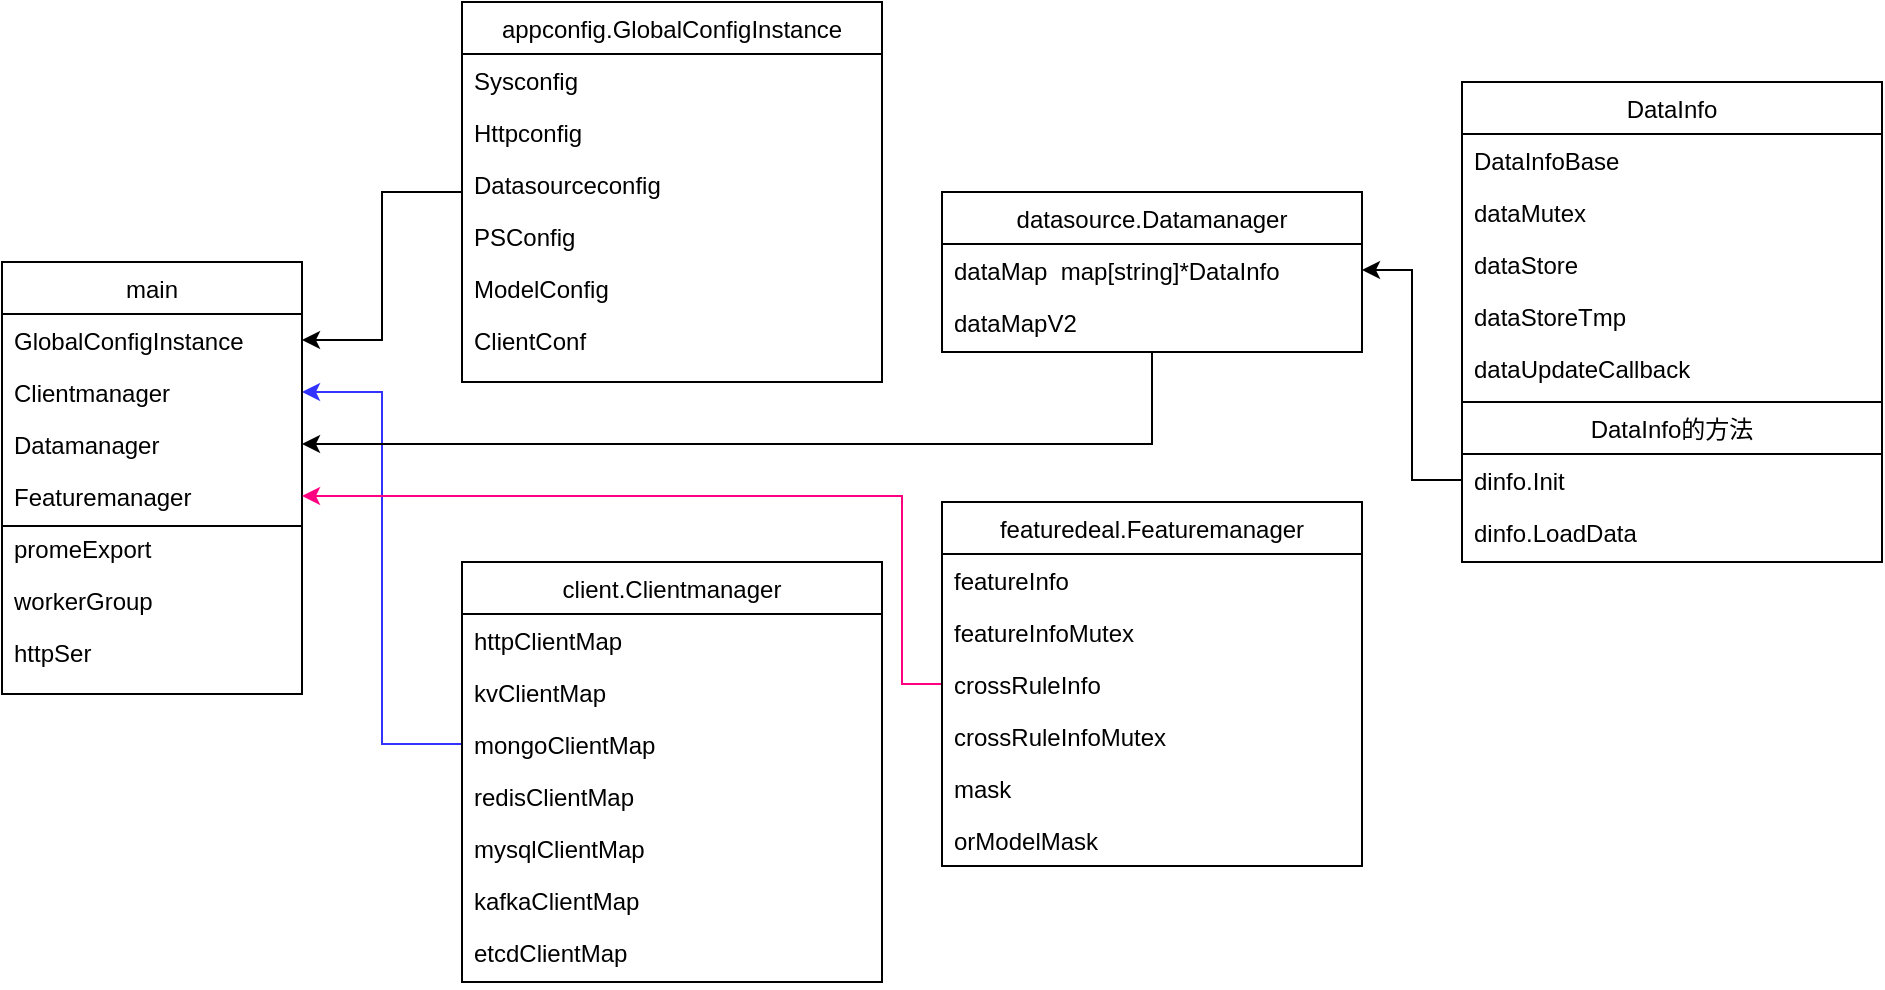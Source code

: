 <mxfile version="13.7.3" type="github">
  <diagram id="C5RBs43oDa-KdzZeNtuy" name="Page-1">
    <mxGraphModel dx="988" dy="1635" grid="1" gridSize="10" guides="1" tooltips="1" connect="1" arrows="1" fold="1" page="1" pageScale="1" pageWidth="827" pageHeight="1169" math="0" shadow="0">
      <root>
        <mxCell id="WIyWlLk6GJQsqaUBKTNV-0" />
        <mxCell id="WIyWlLk6GJQsqaUBKTNV-1" parent="WIyWlLk6GJQsqaUBKTNV-0" />
        <mxCell id="B1qtmOaPyJHw62XizzO4-15" style="edgeStyle=orthogonalEdgeStyle;rounded=0;orthogonalLoop=1;jettySize=auto;html=1;" edge="1" parent="WIyWlLk6GJQsqaUBKTNV-1" source="B1qtmOaPyJHw62XizzO4-3" target="zkfFHV4jXpPFQw0GAbJ--18">
          <mxGeometry relative="1" as="geometry" />
        </mxCell>
        <mxCell id="B1qtmOaPyJHw62XizzO4-25" style="edgeStyle=orthogonalEdgeStyle;rounded=0;orthogonalLoop=1;jettySize=auto;html=1;entryX=1;entryY=0.5;entryDx=0;entryDy=0;strokeColor=#3333FF;" edge="1" parent="WIyWlLk6GJQsqaUBKTNV-1" source="B1qtmOaPyJHw62XizzO4-19" target="zkfFHV4jXpPFQw0GAbJ--19">
          <mxGeometry relative="1" as="geometry" />
        </mxCell>
        <mxCell id="B1qtmOaPyJHw62XizzO4-34" style="edgeStyle=orthogonalEdgeStyle;rounded=0;orthogonalLoop=1;jettySize=auto;html=1;entryX=1;entryY=0.5;entryDx=0;entryDy=0;exitX=0.5;exitY=1;exitDx=0;exitDy=0;" edge="1" parent="WIyWlLk6GJQsqaUBKTNV-1" source="B1qtmOaPyJHw62XizzO4-26" target="zkfFHV4jXpPFQw0GAbJ--22">
          <mxGeometry relative="1" as="geometry">
            <Array as="points">
              <mxPoint x="695" y="191" />
            </Array>
          </mxGeometry>
        </mxCell>
        <mxCell id="B1qtmOaPyJHw62XizzO4-64" style="edgeStyle=orthogonalEdgeStyle;rounded=0;orthogonalLoop=1;jettySize=auto;html=1;entryX=1;entryY=0.5;entryDx=0;entryDy=0;" edge="1" parent="WIyWlLk6GJQsqaUBKTNV-1" source="B1qtmOaPyJHw62XizzO4-49" target="B1qtmOaPyJHw62XizzO4-27">
          <mxGeometry relative="1" as="geometry" />
        </mxCell>
        <mxCell id="zkfFHV4jXpPFQw0GAbJ--17" value="main" style="swimlane;fontStyle=0;align=center;verticalAlign=top;childLayout=stackLayout;horizontal=1;startSize=26;horizontalStack=0;resizeParent=1;resizeLast=0;collapsible=1;marginBottom=0;rounded=0;shadow=0;strokeWidth=1;" parent="WIyWlLk6GJQsqaUBKTNV-1" vertex="1">
          <mxGeometry x="120" y="100" width="150" height="216" as="geometry">
            <mxRectangle x="550" y="140" width="160" height="26" as="alternateBounds" />
          </mxGeometry>
        </mxCell>
        <mxCell id="zkfFHV4jXpPFQw0GAbJ--18" value="GlobalConfigInstance" style="text;align=left;verticalAlign=top;spacingLeft=4;spacingRight=4;overflow=hidden;rotatable=0;points=[[0,0.5],[1,0.5]];portConstraint=eastwest;" parent="zkfFHV4jXpPFQw0GAbJ--17" vertex="1">
          <mxGeometry y="26" width="150" height="26" as="geometry" />
        </mxCell>
        <mxCell id="zkfFHV4jXpPFQw0GAbJ--19" value="Clientmanager" style="text;align=left;verticalAlign=top;spacingLeft=4;spacingRight=4;overflow=hidden;rotatable=0;points=[[0,0.5],[1,0.5]];portConstraint=eastwest;rounded=0;shadow=0;html=0;" parent="zkfFHV4jXpPFQw0GAbJ--17" vertex="1">
          <mxGeometry y="52" width="150" height="26" as="geometry" />
        </mxCell>
        <mxCell id="zkfFHV4jXpPFQw0GAbJ--22" value="Datamanager" style="text;align=left;verticalAlign=top;spacingLeft=4;spacingRight=4;overflow=hidden;rotatable=0;points=[[0,0.5],[1,0.5]];portConstraint=eastwest;rounded=0;shadow=0;html=0;" parent="zkfFHV4jXpPFQw0GAbJ--17" vertex="1">
          <mxGeometry y="78" width="150" height="26" as="geometry" />
        </mxCell>
        <mxCell id="zkfFHV4jXpPFQw0GAbJ--24" value="Featuremanager" style="text;align=left;verticalAlign=top;spacingLeft=4;spacingRight=4;overflow=hidden;rotatable=0;points=[[0,0.5],[1,0.5]];portConstraint=eastwest;" parent="zkfFHV4jXpPFQw0GAbJ--17" vertex="1">
          <mxGeometry y="104" width="150" height="26" as="geometry" />
        </mxCell>
        <mxCell id="B1qtmOaPyJHw62XizzO4-43" value="" style="endArrow=none;html=1;exitX=0;exitY=0.5;exitDx=0;exitDy=0;entryX=1;entryY=0.5;entryDx=0;entryDy=0;" edge="1" parent="zkfFHV4jXpPFQw0GAbJ--17">
          <mxGeometry width="50" height="50" relative="1" as="geometry">
            <mxPoint y="132" as="sourcePoint" />
            <mxPoint x="150" y="132" as="targetPoint" />
          </mxGeometry>
        </mxCell>
        <mxCell id="zkfFHV4jXpPFQw0GAbJ--25" value="promeExport" style="text;align=left;verticalAlign=top;spacingLeft=4;spacingRight=4;overflow=hidden;rotatable=0;points=[[0,0.5],[1,0.5]];portConstraint=eastwest;" parent="zkfFHV4jXpPFQw0GAbJ--17" vertex="1">
          <mxGeometry y="130" width="150" height="26" as="geometry" />
        </mxCell>
        <mxCell id="B1qtmOaPyJHw62XizzO4-1" value="workerGroup" style="text;align=left;verticalAlign=top;spacingLeft=4;spacingRight=4;overflow=hidden;rotatable=0;points=[[0,0.5],[1,0.5]];portConstraint=eastwest;" vertex="1" parent="zkfFHV4jXpPFQw0GAbJ--17">
          <mxGeometry y="156" width="150" height="26" as="geometry" />
        </mxCell>
        <mxCell id="B1qtmOaPyJHw62XizzO4-44" value="httpSer" style="text;align=left;verticalAlign=top;spacingLeft=4;spacingRight=4;overflow=hidden;rotatable=0;points=[[0,0.5],[1,0.5]];portConstraint=eastwest;" vertex="1" parent="zkfFHV4jXpPFQw0GAbJ--17">
          <mxGeometry y="182" width="150" height="26" as="geometry" />
        </mxCell>
        <mxCell id="B1qtmOaPyJHw62XizzO4-65" style="edgeStyle=orthogonalEdgeStyle;rounded=0;orthogonalLoop=1;jettySize=auto;html=1;exitX=0;exitY=0.5;exitDx=0;exitDy=0;strokeColor=#FF0080;" edge="1" parent="WIyWlLk6GJQsqaUBKTNV-1" source="B1qtmOaPyJHw62XizzO4-38" target="zkfFHV4jXpPFQw0GAbJ--24">
          <mxGeometry relative="1" as="geometry">
            <Array as="points">
              <mxPoint x="570" y="311" />
              <mxPoint x="570" y="217" />
            </Array>
          </mxGeometry>
        </mxCell>
        <mxCell id="B1qtmOaPyJHw62XizzO4-26" value="datasource.Datamanager" style="swimlane;fontStyle=0;align=center;verticalAlign=top;childLayout=stackLayout;horizontal=1;startSize=26;horizontalStack=0;resizeParent=1;resizeLast=0;collapsible=1;marginBottom=0;rounded=0;shadow=0;strokeWidth=1;" vertex="1" parent="WIyWlLk6GJQsqaUBKTNV-1">
          <mxGeometry x="590" y="65" width="210" height="80" as="geometry">
            <mxRectangle x="610" y="168" width="160" height="26" as="alternateBounds" />
          </mxGeometry>
        </mxCell>
        <mxCell id="B1qtmOaPyJHw62XizzO4-27" value="dataMap  map[string]*DataInfo" style="text;align=left;verticalAlign=top;spacingLeft=4;spacingRight=4;overflow=hidden;rotatable=0;points=[[0,0.5],[1,0.5]];portConstraint=eastwest;" vertex="1" parent="B1qtmOaPyJHw62XizzO4-26">
          <mxGeometry y="26" width="210" height="26" as="geometry" />
        </mxCell>
        <mxCell id="B1qtmOaPyJHw62XizzO4-28" value="dataMapV2" style="text;align=left;verticalAlign=top;spacingLeft=4;spacingRight=4;overflow=hidden;rotatable=0;points=[[0,0.5],[1,0.5]];portConstraint=eastwest;rounded=0;shadow=0;html=0;" vertex="1" parent="B1qtmOaPyJHw62XizzO4-26">
          <mxGeometry y="52" width="210" height="26" as="geometry" />
        </mxCell>
        <mxCell id="B1qtmOaPyJHw62XizzO4-66" value="" style="group" vertex="1" connectable="0" parent="WIyWlLk6GJQsqaUBKTNV-1">
          <mxGeometry x="850" y="10" width="210" height="240" as="geometry" />
        </mxCell>
        <mxCell id="B1qtmOaPyJHw62XizzO4-55" value="DataInfo" style="swimlane;fontStyle=0;align=center;verticalAlign=top;childLayout=stackLayout;horizontal=1;startSize=26;horizontalStack=0;resizeParent=1;resizeLast=0;collapsible=1;marginBottom=0;rounded=0;shadow=0;strokeWidth=1;" vertex="1" parent="B1qtmOaPyJHw62XizzO4-66">
          <mxGeometry width="210" height="160" as="geometry">
            <mxRectangle x="610" y="260" width="160" height="26" as="alternateBounds" />
          </mxGeometry>
        </mxCell>
        <mxCell id="B1qtmOaPyJHw62XizzO4-56" value="DataInfoBase" style="text;align=left;verticalAlign=top;spacingLeft=4;spacingRight=4;overflow=hidden;rotatable=0;points=[[0,0.5],[1,0.5]];portConstraint=eastwest;" vertex="1" parent="B1qtmOaPyJHw62XizzO4-55">
          <mxGeometry y="26" width="210" height="26" as="geometry" />
        </mxCell>
        <mxCell id="B1qtmOaPyJHw62XizzO4-57" value="dataMutex" style="text;align=left;verticalAlign=top;spacingLeft=4;spacingRight=4;overflow=hidden;rotatable=0;points=[[0,0.5],[1,0.5]];portConstraint=eastwest;rounded=0;shadow=0;html=0;" vertex="1" parent="B1qtmOaPyJHw62XizzO4-55">
          <mxGeometry y="52" width="210" height="26" as="geometry" />
        </mxCell>
        <mxCell id="B1qtmOaPyJHw62XizzO4-58" value="dataStore" style="text;align=left;verticalAlign=top;spacingLeft=4;spacingRight=4;overflow=hidden;rotatable=0;points=[[0,0.5],[1,0.5]];portConstraint=eastwest;rounded=0;shadow=0;html=0;" vertex="1" parent="B1qtmOaPyJHw62XizzO4-55">
          <mxGeometry y="78" width="210" height="26" as="geometry" />
        </mxCell>
        <mxCell id="B1qtmOaPyJHw62XizzO4-59" value="dataStoreTmp" style="text;align=left;verticalAlign=top;spacingLeft=4;spacingRight=4;overflow=hidden;rotatable=0;points=[[0,0.5],[1,0.5]];portConstraint=eastwest;" vertex="1" parent="B1qtmOaPyJHw62XizzO4-55">
          <mxGeometry y="104" width="210" height="26" as="geometry" />
        </mxCell>
        <mxCell id="B1qtmOaPyJHw62XizzO4-60" value="dataUpdateCallback" style="text;align=left;verticalAlign=top;spacingLeft=4;spacingRight=4;overflow=hidden;rotatable=0;points=[[0,0.5],[1,0.5]];portConstraint=eastwest;" vertex="1" parent="B1qtmOaPyJHw62XizzO4-55">
          <mxGeometry y="130" width="210" height="26" as="geometry" />
        </mxCell>
        <mxCell id="B1qtmOaPyJHw62XizzO4-48" value="DataInfo的方法" style="swimlane;fontStyle=0;align=center;verticalAlign=top;childLayout=stackLayout;horizontal=1;startSize=26;horizontalStack=0;resizeParent=1;resizeLast=0;collapsible=1;marginBottom=0;rounded=0;shadow=0;strokeWidth=1;" vertex="1" parent="B1qtmOaPyJHw62XizzO4-66">
          <mxGeometry y="160" width="210" height="80" as="geometry">
            <mxRectangle x="610" y="168" width="160" height="26" as="alternateBounds" />
          </mxGeometry>
        </mxCell>
        <mxCell id="B1qtmOaPyJHw62XizzO4-49" value="dinfo.Init" style="text;align=left;verticalAlign=top;spacingLeft=4;spacingRight=4;overflow=hidden;rotatable=0;points=[[0,0.5],[1,0.5]];portConstraint=eastwest;" vertex="1" parent="B1qtmOaPyJHw62XizzO4-48">
          <mxGeometry y="26" width="210" height="26" as="geometry" />
        </mxCell>
        <mxCell id="B1qtmOaPyJHw62XizzO4-50" value="dinfo.LoadData" style="text;align=left;verticalAlign=top;spacingLeft=4;spacingRight=4;overflow=hidden;rotatable=0;points=[[0,0.5],[1,0.5]];portConstraint=eastwest;rounded=0;shadow=0;html=0;" vertex="1" parent="B1qtmOaPyJHw62XizzO4-48">
          <mxGeometry y="52" width="210" height="26" as="geometry" />
        </mxCell>
        <mxCell id="B1qtmOaPyJHw62XizzO4-35" value="featuredeal.Featuremanager" style="swimlane;fontStyle=0;align=center;verticalAlign=top;childLayout=stackLayout;horizontal=1;startSize=26;horizontalStack=0;resizeParent=1;resizeLast=0;collapsible=1;marginBottom=0;rounded=0;shadow=0;strokeWidth=1;" vertex="1" parent="WIyWlLk6GJQsqaUBKTNV-1">
          <mxGeometry x="590" y="220" width="210" height="182" as="geometry">
            <mxRectangle x="610" y="260" width="160" height="26" as="alternateBounds" />
          </mxGeometry>
        </mxCell>
        <mxCell id="B1qtmOaPyJHw62XizzO4-36" value="featureInfo" style="text;align=left;verticalAlign=top;spacingLeft=4;spacingRight=4;overflow=hidden;rotatable=0;points=[[0,0.5],[1,0.5]];portConstraint=eastwest;" vertex="1" parent="B1qtmOaPyJHw62XizzO4-35">
          <mxGeometry y="26" width="210" height="26" as="geometry" />
        </mxCell>
        <mxCell id="B1qtmOaPyJHw62XizzO4-37" value="featureInfoMutex" style="text;align=left;verticalAlign=top;spacingLeft=4;spacingRight=4;overflow=hidden;rotatable=0;points=[[0,0.5],[1,0.5]];portConstraint=eastwest;rounded=0;shadow=0;html=0;" vertex="1" parent="B1qtmOaPyJHw62XizzO4-35">
          <mxGeometry y="52" width="210" height="26" as="geometry" />
        </mxCell>
        <mxCell id="B1qtmOaPyJHw62XizzO4-38" value="crossRuleInfo" style="text;align=left;verticalAlign=top;spacingLeft=4;spacingRight=4;overflow=hidden;rotatable=0;points=[[0,0.5],[1,0.5]];portConstraint=eastwest;rounded=0;shadow=0;html=0;" vertex="1" parent="B1qtmOaPyJHw62XizzO4-35">
          <mxGeometry y="78" width="210" height="26" as="geometry" />
        </mxCell>
        <mxCell id="B1qtmOaPyJHw62XizzO4-39" value="crossRuleInfoMutex" style="text;align=left;verticalAlign=top;spacingLeft=4;spacingRight=4;overflow=hidden;rotatable=0;points=[[0,0.5],[1,0.5]];portConstraint=eastwest;" vertex="1" parent="B1qtmOaPyJHw62XizzO4-35">
          <mxGeometry y="104" width="210" height="26" as="geometry" />
        </mxCell>
        <mxCell id="B1qtmOaPyJHw62XizzO4-40" value="mask" style="text;align=left;verticalAlign=top;spacingLeft=4;spacingRight=4;overflow=hidden;rotatable=0;points=[[0,0.5],[1,0.5]];portConstraint=eastwest;" vertex="1" parent="B1qtmOaPyJHw62XizzO4-35">
          <mxGeometry y="130" width="210" height="26" as="geometry" />
        </mxCell>
        <mxCell id="B1qtmOaPyJHw62XizzO4-41" value="orModelMask" style="text;align=left;verticalAlign=top;spacingLeft=4;spacingRight=4;overflow=hidden;rotatable=0;points=[[0,0.5],[1,0.5]];portConstraint=eastwest;" vertex="1" parent="B1qtmOaPyJHw62XizzO4-35">
          <mxGeometry y="156" width="210" height="26" as="geometry" />
        </mxCell>
        <mxCell id="B1qtmOaPyJHw62XizzO4-16" value="client.Clientmanager" style="swimlane;fontStyle=0;align=center;verticalAlign=top;childLayout=stackLayout;horizontal=1;startSize=26;horizontalStack=0;resizeParent=1;resizeLast=0;collapsible=1;marginBottom=0;rounded=0;shadow=0;strokeWidth=1;" vertex="1" parent="WIyWlLk6GJQsqaUBKTNV-1">
          <mxGeometry x="350" y="250" width="210" height="210" as="geometry">
            <mxRectangle x="350" y="220" width="160" height="26" as="alternateBounds" />
          </mxGeometry>
        </mxCell>
        <mxCell id="B1qtmOaPyJHw62XizzO4-17" value="httpClientMap" style="text;align=left;verticalAlign=top;spacingLeft=4;spacingRight=4;overflow=hidden;rotatable=0;points=[[0,0.5],[1,0.5]];portConstraint=eastwest;" vertex="1" parent="B1qtmOaPyJHw62XizzO4-16">
          <mxGeometry y="26" width="210" height="26" as="geometry" />
        </mxCell>
        <mxCell id="B1qtmOaPyJHw62XizzO4-18" value="kvClientMap" style="text;align=left;verticalAlign=top;spacingLeft=4;spacingRight=4;overflow=hidden;rotatable=0;points=[[0,0.5],[1,0.5]];portConstraint=eastwest;rounded=0;shadow=0;html=0;" vertex="1" parent="B1qtmOaPyJHw62XizzO4-16">
          <mxGeometry y="52" width="210" height="26" as="geometry" />
        </mxCell>
        <mxCell id="B1qtmOaPyJHw62XizzO4-19" value="mongoClientMap" style="text;align=left;verticalAlign=top;spacingLeft=4;spacingRight=4;overflow=hidden;rotatable=0;points=[[0,0.5],[1,0.5]];portConstraint=eastwest;rounded=0;shadow=0;html=0;" vertex="1" parent="B1qtmOaPyJHw62XizzO4-16">
          <mxGeometry y="78" width="210" height="26" as="geometry" />
        </mxCell>
        <mxCell id="B1qtmOaPyJHw62XizzO4-20" value="redisClientMap" style="text;align=left;verticalAlign=top;spacingLeft=4;spacingRight=4;overflow=hidden;rotatable=0;points=[[0,0.5],[1,0.5]];portConstraint=eastwest;" vertex="1" parent="B1qtmOaPyJHw62XizzO4-16">
          <mxGeometry y="104" width="210" height="26" as="geometry" />
        </mxCell>
        <mxCell id="B1qtmOaPyJHw62XizzO4-21" value="mysqlClientMap" style="text;align=left;verticalAlign=top;spacingLeft=4;spacingRight=4;overflow=hidden;rotatable=0;points=[[0,0.5],[1,0.5]];portConstraint=eastwest;" vertex="1" parent="B1qtmOaPyJHw62XizzO4-16">
          <mxGeometry y="130" width="210" height="26" as="geometry" />
        </mxCell>
        <mxCell id="B1qtmOaPyJHw62XizzO4-22" value="kafkaClientMap" style="text;align=left;verticalAlign=top;spacingLeft=4;spacingRight=4;overflow=hidden;rotatable=0;points=[[0,0.5],[1,0.5]];portConstraint=eastwest;" vertex="1" parent="B1qtmOaPyJHw62XizzO4-16">
          <mxGeometry y="156" width="210" height="26" as="geometry" />
        </mxCell>
        <mxCell id="B1qtmOaPyJHw62XizzO4-23" value="etcdClientMap" style="text;align=left;verticalAlign=top;spacingLeft=4;spacingRight=4;overflow=hidden;rotatable=0;points=[[0,0.5],[1,0.5]];portConstraint=eastwest;" vertex="1" parent="B1qtmOaPyJHw62XizzO4-16">
          <mxGeometry y="182" width="210" height="28" as="geometry" />
        </mxCell>
        <mxCell id="B1qtmOaPyJHw62XizzO4-3" value="appconfig.GlobalConfigInstance" style="swimlane;fontStyle=0;align=center;verticalAlign=top;childLayout=stackLayout;horizontal=1;startSize=26;horizontalStack=0;resizeParent=1;resizeLast=0;collapsible=1;marginBottom=0;rounded=0;shadow=0;strokeWidth=1;" vertex="1" parent="WIyWlLk6GJQsqaUBKTNV-1">
          <mxGeometry x="350" y="-30" width="210" height="190" as="geometry">
            <mxRectangle x="350" y="10" width="160" height="26" as="alternateBounds" />
          </mxGeometry>
        </mxCell>
        <mxCell id="B1qtmOaPyJHw62XizzO4-4" value="Sysconfig" style="text;align=left;verticalAlign=top;spacingLeft=4;spacingRight=4;overflow=hidden;rotatable=0;points=[[0,0.5],[1,0.5]];portConstraint=eastwest;" vertex="1" parent="B1qtmOaPyJHw62XizzO4-3">
          <mxGeometry y="26" width="210" height="26" as="geometry" />
        </mxCell>
        <mxCell id="B1qtmOaPyJHw62XizzO4-5" value="Httpconfig" style="text;align=left;verticalAlign=top;spacingLeft=4;spacingRight=4;overflow=hidden;rotatable=0;points=[[0,0.5],[1,0.5]];portConstraint=eastwest;rounded=0;shadow=0;html=0;" vertex="1" parent="B1qtmOaPyJHw62XizzO4-3">
          <mxGeometry y="52" width="210" height="26" as="geometry" />
        </mxCell>
        <mxCell id="B1qtmOaPyJHw62XizzO4-6" value="Datasourceconfig" style="text;align=left;verticalAlign=top;spacingLeft=4;spacingRight=4;overflow=hidden;rotatable=0;points=[[0,0.5],[1,0.5]];portConstraint=eastwest;rounded=0;shadow=0;html=0;" vertex="1" parent="B1qtmOaPyJHw62XizzO4-3">
          <mxGeometry y="78" width="210" height="26" as="geometry" />
        </mxCell>
        <mxCell id="B1qtmOaPyJHw62XizzO4-8" value="PSConfig" style="text;align=left;verticalAlign=top;spacingLeft=4;spacingRight=4;overflow=hidden;rotatable=0;points=[[0,0.5],[1,0.5]];portConstraint=eastwest;" vertex="1" parent="B1qtmOaPyJHw62XizzO4-3">
          <mxGeometry y="104" width="210" height="26" as="geometry" />
        </mxCell>
        <mxCell id="B1qtmOaPyJHw62XizzO4-9" value="ModelConfig" style="text;align=left;verticalAlign=top;spacingLeft=4;spacingRight=4;overflow=hidden;rotatable=0;points=[[0,0.5],[1,0.5]];portConstraint=eastwest;" vertex="1" parent="B1qtmOaPyJHw62XizzO4-3">
          <mxGeometry y="130" width="210" height="26" as="geometry" />
        </mxCell>
        <mxCell id="B1qtmOaPyJHw62XizzO4-10" value="ClientConf" style="text;align=left;verticalAlign=top;spacingLeft=4;spacingRight=4;overflow=hidden;rotatable=0;points=[[0,0.5],[1,0.5]];portConstraint=eastwest;" vertex="1" parent="B1qtmOaPyJHw62XizzO4-3">
          <mxGeometry y="156" width="210" height="26" as="geometry" />
        </mxCell>
      </root>
    </mxGraphModel>
  </diagram>
</mxfile>
